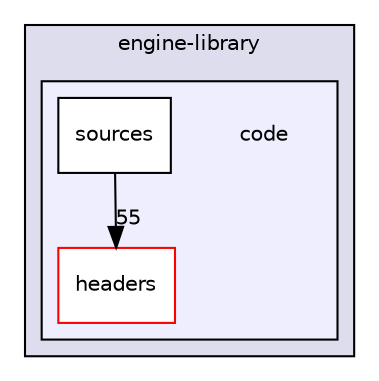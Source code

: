 digraph "D:/Repositorios/TortillaEngine/engine-library/code" {
  compound=true
  node [ fontsize="10", fontname="Helvetica"];
  edge [ labelfontsize="10", labelfontname="Helvetica"];
  subgraph clusterdir_2d83e51d869bc4a3b7e577ce6a617bd6 {
    graph [ bgcolor="#ddddee", pencolor="black", label="engine-library" fontname="Helvetica", fontsize="10", URL="dir_2d83e51d869bc4a3b7e577ce6a617bd6.html"]
  subgraph clusterdir_b2ec75d41b7c6f0b63f2c23b69e7ad28 {
    graph [ bgcolor="#eeeeff", pencolor="black", label="" URL="dir_b2ec75d41b7c6f0b63f2c23b69e7ad28.html"];
    dir_b2ec75d41b7c6f0b63f2c23b69e7ad28 [shape=plaintext label="code"];
    dir_7c5ad5927ff93176f26f311e04a31ae4 [shape=box label="headers" color="red" fillcolor="white" style="filled" URL="dir_7c5ad5927ff93176f26f311e04a31ae4.html"];
    dir_b6eb6ebede6e45628097cf454a69dd96 [shape=box label="sources" color="black" fillcolor="white" style="filled" URL="dir_b6eb6ebede6e45628097cf454a69dd96.html"];
  }
  }
  dir_b6eb6ebede6e45628097cf454a69dd96->dir_7c5ad5927ff93176f26f311e04a31ae4 [headlabel="55", labeldistance=1.5 headhref="dir_000012_000005.html"];
}
